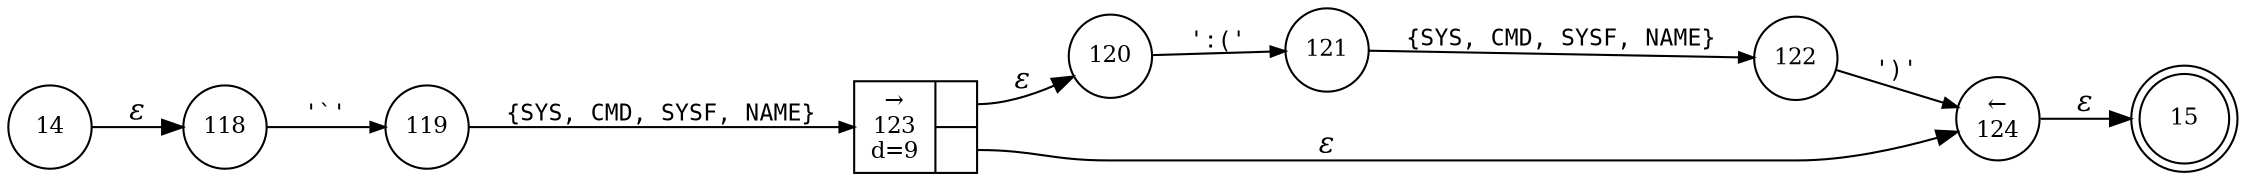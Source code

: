 digraph ATN {
rankdir=LR;
s15[fontsize=11, label="15", shape=doublecircle, fixedsize=true, width=.6];
s118[fontsize=11,label="118", shape=circle, fixedsize=true, width=.55, peripheries=1];
s119[fontsize=11,label="119", shape=circle, fixedsize=true, width=.55, peripheries=1];
s120[fontsize=11,label="120", shape=circle, fixedsize=true, width=.55, peripheries=1];
s121[fontsize=11,label="121", shape=circle, fixedsize=true, width=.55, peripheries=1];
s122[fontsize=11,label="122", shape=circle, fixedsize=true, width=.55, peripheries=1];
s123[fontsize=11,label="{&rarr;\n123\nd=9|{<p0>|<p1>}}", shape=record, fixedsize=false, peripheries=1];
s124[fontsize=11,label="&larr;\n124", shape=circle, fixedsize=true, width=.55, peripheries=1];
s14[fontsize=11,label="14", shape=circle, fixedsize=true, width=.55, peripheries=1];
s14 -> s118 [fontname="Times-Italic", label="&epsilon;"];
s118 -> s119 [fontsize=11, fontname="Courier", arrowsize=.7, label = "'`'", arrowhead = normal];
s119 -> s123 [fontsize=11, fontname="Courier", arrowsize=.7, label = "{SYS, CMD, SYSF, NAME}", arrowhead = normal];
s123:p0 -> s120 [fontname="Times-Italic", label="&epsilon;"];
s123:p1 -> s124 [fontname="Times-Italic", label="&epsilon;"];
s120 -> s121 [fontsize=11, fontname="Courier", arrowsize=.7, label = "':('", arrowhead = normal];
s124 -> s15 [fontname="Times-Italic", label="&epsilon;"];
s121 -> s122 [fontsize=11, fontname="Courier", arrowsize=.7, label = "{SYS, CMD, SYSF, NAME}", arrowhead = normal];
s122 -> s124 [fontsize=11, fontname="Courier", arrowsize=.7, label = "')'", arrowhead = normal];
}